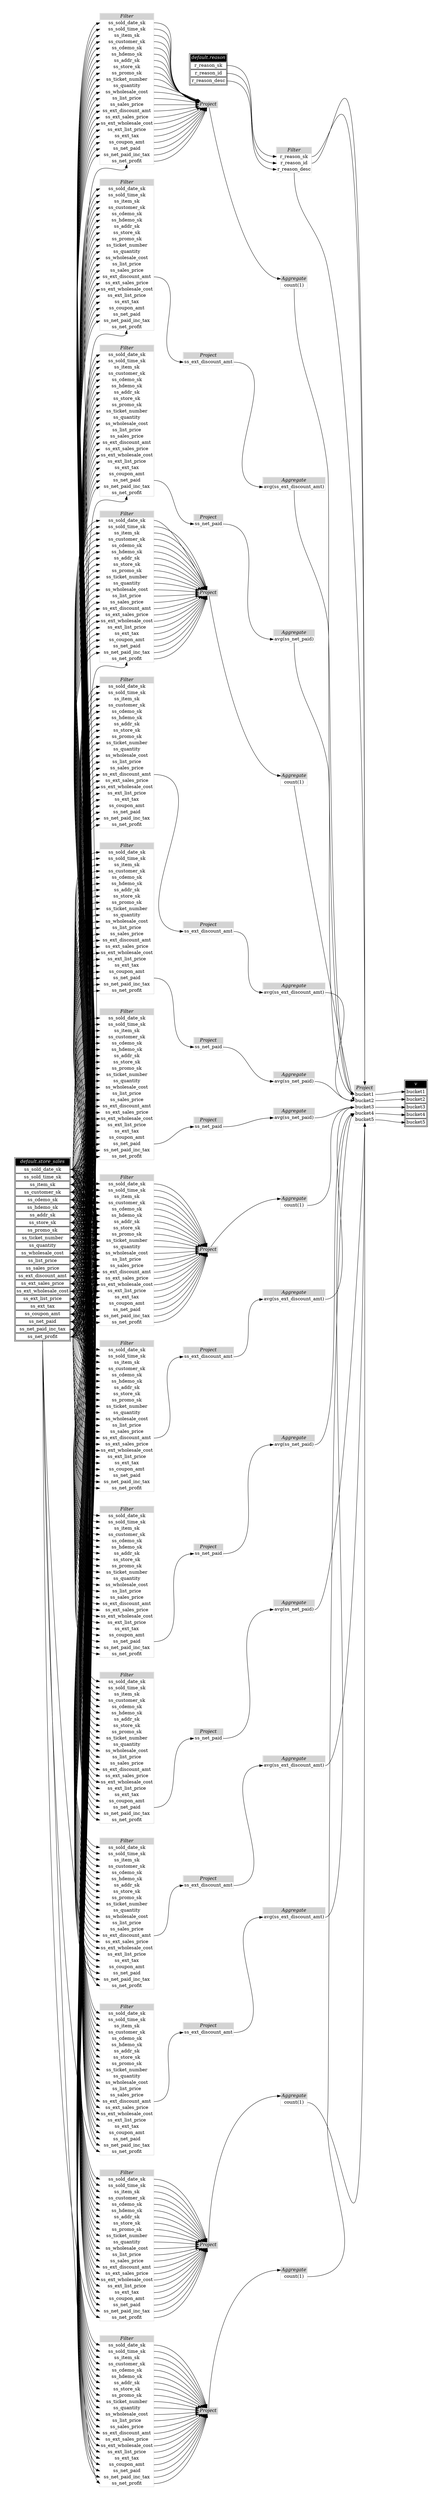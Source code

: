 // Automatically generated by TPCDSFlowTestSuite


digraph {
  graph [pad="0.5" nodesep="0.5" ranksep="1" fontname="Helvetica" rankdir=LR];
  node [shape=plaintext]

  
"Aggregate_13f189e" [label=<
<table color="lightgray" border="1" cellborder="0" cellspacing="0">
  <tr><td bgcolor="lightgray" port="nodeName"><i>Aggregate</i></td></tr>
  <tr><td port="0">avg(ss_net_paid)</td></tr>
</table>>];
     

"Aggregate_1479be9" [label=<
<table color="lightgray" border="1" cellborder="0" cellspacing="0">
  <tr><td bgcolor="lightgray" port="nodeName"><i>Aggregate</i></td></tr>
  <tr><td port="0">avg(ss_ext_discount_amt)</td></tr>
</table>>];
     

"Aggregate_1570031" [label=<
<table color="lightgray" border="1" cellborder="0" cellspacing="0">
  <tr><td bgcolor="lightgray" port="nodeName"><i>Aggregate</i></td></tr>
  <tr><td port="0">avg(ss_net_paid)</td></tr>
</table>>];
     

"Aggregate_1ebe73e" [label=<
<table color="lightgray" border="1" cellborder="0" cellspacing="0">
  <tr><td bgcolor="lightgray" port="nodeName"><i>Aggregate</i></td></tr>
  <tr><td port="0">avg(ss_net_paid)</td></tr>
</table>>];
     

"Aggregate_29cff3e" [label=<
<table color="lightgray" border="1" cellborder="0" cellspacing="0">
  <tr><td bgcolor="lightgray" port="nodeName"><i>Aggregate</i></td></tr>
  <tr><td port="0">avg(ss_ext_discount_amt)</td></tr>
</table>>];
     

"Aggregate_2c10218" [label=<
<table color="lightgray" border="1" cellborder="0" cellspacing="0">
  <tr><td bgcolor="lightgray" port="nodeName"><i>Aggregate</i></td></tr>
  <tr><td port="0">count(1)</td></tr>
</table>>];
     

"Aggregate_4580ce2" [label=<
<table color="lightgray" border="1" cellborder="0" cellspacing="0">
  <tr><td bgcolor="lightgray" port="nodeName"><i>Aggregate</i></td></tr>
  <tr><td port="0">avg(ss_ext_discount_amt)</td></tr>
</table>>];
     

"Aggregate_6154856" [label=<
<table color="lightgray" border="1" cellborder="0" cellspacing="0">
  <tr><td bgcolor="lightgray" port="nodeName"><i>Aggregate</i></td></tr>
  <tr><td port="0">avg(ss_net_paid)</td></tr>
</table>>];
     

"Aggregate_7238482" [label=<
<table color="lightgray" border="1" cellborder="0" cellspacing="0">
  <tr><td bgcolor="lightgray" port="nodeName"><i>Aggregate</i></td></tr>
  <tr><td port="0">avg(ss_ext_discount_amt)</td></tr>
</table>>];
     

"Aggregate_a191ddb" [label=<
<table color="lightgray" border="1" cellborder="0" cellspacing="0">
  <tr><td bgcolor="lightgray" port="nodeName"><i>Aggregate</i></td></tr>
  <tr><td port="0">count(1)</td></tr>
</table>>];
     

"Aggregate_c1a04f2" [label=<
<table color="lightgray" border="1" cellborder="0" cellspacing="0">
  <tr><td bgcolor="lightgray" port="nodeName"><i>Aggregate</i></td></tr>
  <tr><td port="0">avg(ss_ext_discount_amt)</td></tr>
</table>>];
     

"Aggregate_c1c9bcc" [label=<
<table color="lightgray" border="1" cellborder="0" cellspacing="0">
  <tr><td bgcolor="lightgray" port="nodeName"><i>Aggregate</i></td></tr>
  <tr><td port="0">avg(ss_net_paid)</td></tr>
</table>>];
     

"Aggregate_c8e2875" [label=<
<table color="lightgray" border="1" cellborder="0" cellspacing="0">
  <tr><td bgcolor="lightgray" port="nodeName"><i>Aggregate</i></td></tr>
  <tr><td port="0">count(1)</td></tr>
</table>>];
     

"Aggregate_cb24a3e" [label=<
<table color="lightgray" border="1" cellborder="0" cellspacing="0">
  <tr><td bgcolor="lightgray" port="nodeName"><i>Aggregate</i></td></tr>
  <tr><td port="0">count(1)</td></tr>
</table>>];
     

"Aggregate_e490a66" [label=<
<table color="lightgray" border="1" cellborder="0" cellspacing="0">
  <tr><td bgcolor="lightgray" port="nodeName"><i>Aggregate</i></td></tr>
  <tr><td port="0">count(1)</td></tr>
</table>>];
     

"Filter_06d6e1b" [label=<
<table color="lightgray" border="1" cellborder="0" cellspacing="0">
  <tr><td bgcolor="lightgray" port="nodeName"><i>Filter</i></td></tr>
  <tr><td port="0">ss_sold_date_sk</td></tr>
<tr><td port="1">ss_sold_time_sk</td></tr>
<tr><td port="2">ss_item_sk</td></tr>
<tr><td port="3">ss_customer_sk</td></tr>
<tr><td port="4">ss_cdemo_sk</td></tr>
<tr><td port="5">ss_hdemo_sk</td></tr>
<tr><td port="6">ss_addr_sk</td></tr>
<tr><td port="7">ss_store_sk</td></tr>
<tr><td port="8">ss_promo_sk</td></tr>
<tr><td port="9">ss_ticket_number</td></tr>
<tr><td port="10">ss_quantity</td></tr>
<tr><td port="11">ss_wholesale_cost</td></tr>
<tr><td port="12">ss_list_price</td></tr>
<tr><td port="13">ss_sales_price</td></tr>
<tr><td port="14">ss_ext_discount_amt</td></tr>
<tr><td port="15">ss_ext_sales_price</td></tr>
<tr><td port="16">ss_ext_wholesale_cost</td></tr>
<tr><td port="17">ss_ext_list_price</td></tr>
<tr><td port="18">ss_ext_tax</td></tr>
<tr><td port="19">ss_coupon_amt</td></tr>
<tr><td port="20">ss_net_paid</td></tr>
<tr><td port="21">ss_net_paid_inc_tax</td></tr>
<tr><td port="22">ss_net_profit</td></tr>
</table>>];
     

"Filter_240a263" [label=<
<table color="lightgray" border="1" cellborder="0" cellspacing="0">
  <tr><td bgcolor="lightgray" port="nodeName"><i>Filter</i></td></tr>
  <tr><td port="0">ss_sold_date_sk</td></tr>
<tr><td port="1">ss_sold_time_sk</td></tr>
<tr><td port="2">ss_item_sk</td></tr>
<tr><td port="3">ss_customer_sk</td></tr>
<tr><td port="4">ss_cdemo_sk</td></tr>
<tr><td port="5">ss_hdemo_sk</td></tr>
<tr><td port="6">ss_addr_sk</td></tr>
<tr><td port="7">ss_store_sk</td></tr>
<tr><td port="8">ss_promo_sk</td></tr>
<tr><td port="9">ss_ticket_number</td></tr>
<tr><td port="10">ss_quantity</td></tr>
<tr><td port="11">ss_wholesale_cost</td></tr>
<tr><td port="12">ss_list_price</td></tr>
<tr><td port="13">ss_sales_price</td></tr>
<tr><td port="14">ss_ext_discount_amt</td></tr>
<tr><td port="15">ss_ext_sales_price</td></tr>
<tr><td port="16">ss_ext_wholesale_cost</td></tr>
<tr><td port="17">ss_ext_list_price</td></tr>
<tr><td port="18">ss_ext_tax</td></tr>
<tr><td port="19">ss_coupon_amt</td></tr>
<tr><td port="20">ss_net_paid</td></tr>
<tr><td port="21">ss_net_paid_inc_tax</td></tr>
<tr><td port="22">ss_net_profit</td></tr>
</table>>];
     

"Filter_2c76237" [label=<
<table color="lightgray" border="1" cellborder="0" cellspacing="0">
  <tr><td bgcolor="lightgray" port="nodeName"><i>Filter</i></td></tr>
  <tr><td port="0">ss_sold_date_sk</td></tr>
<tr><td port="1">ss_sold_time_sk</td></tr>
<tr><td port="2">ss_item_sk</td></tr>
<tr><td port="3">ss_customer_sk</td></tr>
<tr><td port="4">ss_cdemo_sk</td></tr>
<tr><td port="5">ss_hdemo_sk</td></tr>
<tr><td port="6">ss_addr_sk</td></tr>
<tr><td port="7">ss_store_sk</td></tr>
<tr><td port="8">ss_promo_sk</td></tr>
<tr><td port="9">ss_ticket_number</td></tr>
<tr><td port="10">ss_quantity</td></tr>
<tr><td port="11">ss_wholesale_cost</td></tr>
<tr><td port="12">ss_list_price</td></tr>
<tr><td port="13">ss_sales_price</td></tr>
<tr><td port="14">ss_ext_discount_amt</td></tr>
<tr><td port="15">ss_ext_sales_price</td></tr>
<tr><td port="16">ss_ext_wholesale_cost</td></tr>
<tr><td port="17">ss_ext_list_price</td></tr>
<tr><td port="18">ss_ext_tax</td></tr>
<tr><td port="19">ss_coupon_amt</td></tr>
<tr><td port="20">ss_net_paid</td></tr>
<tr><td port="21">ss_net_paid_inc_tax</td></tr>
<tr><td port="22">ss_net_profit</td></tr>
</table>>];
     

"Filter_40f43d5" [label=<
<table color="lightgray" border="1" cellborder="0" cellspacing="0">
  <tr><td bgcolor="lightgray" port="nodeName"><i>Filter</i></td></tr>
  <tr><td port="0">ss_sold_date_sk</td></tr>
<tr><td port="1">ss_sold_time_sk</td></tr>
<tr><td port="2">ss_item_sk</td></tr>
<tr><td port="3">ss_customer_sk</td></tr>
<tr><td port="4">ss_cdemo_sk</td></tr>
<tr><td port="5">ss_hdemo_sk</td></tr>
<tr><td port="6">ss_addr_sk</td></tr>
<tr><td port="7">ss_store_sk</td></tr>
<tr><td port="8">ss_promo_sk</td></tr>
<tr><td port="9">ss_ticket_number</td></tr>
<tr><td port="10">ss_quantity</td></tr>
<tr><td port="11">ss_wholesale_cost</td></tr>
<tr><td port="12">ss_list_price</td></tr>
<tr><td port="13">ss_sales_price</td></tr>
<tr><td port="14">ss_ext_discount_amt</td></tr>
<tr><td port="15">ss_ext_sales_price</td></tr>
<tr><td port="16">ss_ext_wholesale_cost</td></tr>
<tr><td port="17">ss_ext_list_price</td></tr>
<tr><td port="18">ss_ext_tax</td></tr>
<tr><td port="19">ss_coupon_amt</td></tr>
<tr><td port="20">ss_net_paid</td></tr>
<tr><td port="21">ss_net_paid_inc_tax</td></tr>
<tr><td port="22">ss_net_profit</td></tr>
</table>>];
     

"Filter_43f1d70" [label=<
<table color="lightgray" border="1" cellborder="0" cellspacing="0">
  <tr><td bgcolor="lightgray" port="nodeName"><i>Filter</i></td></tr>
  <tr><td port="0">ss_sold_date_sk</td></tr>
<tr><td port="1">ss_sold_time_sk</td></tr>
<tr><td port="2">ss_item_sk</td></tr>
<tr><td port="3">ss_customer_sk</td></tr>
<tr><td port="4">ss_cdemo_sk</td></tr>
<tr><td port="5">ss_hdemo_sk</td></tr>
<tr><td port="6">ss_addr_sk</td></tr>
<tr><td port="7">ss_store_sk</td></tr>
<tr><td port="8">ss_promo_sk</td></tr>
<tr><td port="9">ss_ticket_number</td></tr>
<tr><td port="10">ss_quantity</td></tr>
<tr><td port="11">ss_wholesale_cost</td></tr>
<tr><td port="12">ss_list_price</td></tr>
<tr><td port="13">ss_sales_price</td></tr>
<tr><td port="14">ss_ext_discount_amt</td></tr>
<tr><td port="15">ss_ext_sales_price</td></tr>
<tr><td port="16">ss_ext_wholesale_cost</td></tr>
<tr><td port="17">ss_ext_list_price</td></tr>
<tr><td port="18">ss_ext_tax</td></tr>
<tr><td port="19">ss_coupon_amt</td></tr>
<tr><td port="20">ss_net_paid</td></tr>
<tr><td port="21">ss_net_paid_inc_tax</td></tr>
<tr><td port="22">ss_net_profit</td></tr>
</table>>];
     

"Filter_521d388" [label=<
<table color="lightgray" border="1" cellborder="0" cellspacing="0">
  <tr><td bgcolor="lightgray" port="nodeName"><i>Filter</i></td></tr>
  <tr><td port="0">ss_sold_date_sk</td></tr>
<tr><td port="1">ss_sold_time_sk</td></tr>
<tr><td port="2">ss_item_sk</td></tr>
<tr><td port="3">ss_customer_sk</td></tr>
<tr><td port="4">ss_cdemo_sk</td></tr>
<tr><td port="5">ss_hdemo_sk</td></tr>
<tr><td port="6">ss_addr_sk</td></tr>
<tr><td port="7">ss_store_sk</td></tr>
<tr><td port="8">ss_promo_sk</td></tr>
<tr><td port="9">ss_ticket_number</td></tr>
<tr><td port="10">ss_quantity</td></tr>
<tr><td port="11">ss_wholesale_cost</td></tr>
<tr><td port="12">ss_list_price</td></tr>
<tr><td port="13">ss_sales_price</td></tr>
<tr><td port="14">ss_ext_discount_amt</td></tr>
<tr><td port="15">ss_ext_sales_price</td></tr>
<tr><td port="16">ss_ext_wholesale_cost</td></tr>
<tr><td port="17">ss_ext_list_price</td></tr>
<tr><td port="18">ss_ext_tax</td></tr>
<tr><td port="19">ss_coupon_amt</td></tr>
<tr><td port="20">ss_net_paid</td></tr>
<tr><td port="21">ss_net_paid_inc_tax</td></tr>
<tr><td port="22">ss_net_profit</td></tr>
</table>>];
     

"Filter_54c3f19" [label=<
<table color="lightgray" border="1" cellborder="0" cellspacing="0">
  <tr><td bgcolor="lightgray" port="nodeName"><i>Filter</i></td></tr>
  <tr><td port="0">ss_sold_date_sk</td></tr>
<tr><td port="1">ss_sold_time_sk</td></tr>
<tr><td port="2">ss_item_sk</td></tr>
<tr><td port="3">ss_customer_sk</td></tr>
<tr><td port="4">ss_cdemo_sk</td></tr>
<tr><td port="5">ss_hdemo_sk</td></tr>
<tr><td port="6">ss_addr_sk</td></tr>
<tr><td port="7">ss_store_sk</td></tr>
<tr><td port="8">ss_promo_sk</td></tr>
<tr><td port="9">ss_ticket_number</td></tr>
<tr><td port="10">ss_quantity</td></tr>
<tr><td port="11">ss_wholesale_cost</td></tr>
<tr><td port="12">ss_list_price</td></tr>
<tr><td port="13">ss_sales_price</td></tr>
<tr><td port="14">ss_ext_discount_amt</td></tr>
<tr><td port="15">ss_ext_sales_price</td></tr>
<tr><td port="16">ss_ext_wholesale_cost</td></tr>
<tr><td port="17">ss_ext_list_price</td></tr>
<tr><td port="18">ss_ext_tax</td></tr>
<tr><td port="19">ss_coupon_amt</td></tr>
<tr><td port="20">ss_net_paid</td></tr>
<tr><td port="21">ss_net_paid_inc_tax</td></tr>
<tr><td port="22">ss_net_profit</td></tr>
</table>>];
     

"Filter_57f1289" [label=<
<table color="lightgray" border="1" cellborder="0" cellspacing="0">
  <tr><td bgcolor="lightgray" port="nodeName"><i>Filter</i></td></tr>
  <tr><td port="0">ss_sold_date_sk</td></tr>
<tr><td port="1">ss_sold_time_sk</td></tr>
<tr><td port="2">ss_item_sk</td></tr>
<tr><td port="3">ss_customer_sk</td></tr>
<tr><td port="4">ss_cdemo_sk</td></tr>
<tr><td port="5">ss_hdemo_sk</td></tr>
<tr><td port="6">ss_addr_sk</td></tr>
<tr><td port="7">ss_store_sk</td></tr>
<tr><td port="8">ss_promo_sk</td></tr>
<tr><td port="9">ss_ticket_number</td></tr>
<tr><td port="10">ss_quantity</td></tr>
<tr><td port="11">ss_wholesale_cost</td></tr>
<tr><td port="12">ss_list_price</td></tr>
<tr><td port="13">ss_sales_price</td></tr>
<tr><td port="14">ss_ext_discount_amt</td></tr>
<tr><td port="15">ss_ext_sales_price</td></tr>
<tr><td port="16">ss_ext_wholesale_cost</td></tr>
<tr><td port="17">ss_ext_list_price</td></tr>
<tr><td port="18">ss_ext_tax</td></tr>
<tr><td port="19">ss_coupon_amt</td></tr>
<tr><td port="20">ss_net_paid</td></tr>
<tr><td port="21">ss_net_paid_inc_tax</td></tr>
<tr><td port="22">ss_net_profit</td></tr>
</table>>];
     

"Filter_669ad1e" [label=<
<table color="lightgray" border="1" cellborder="0" cellspacing="0">
  <tr><td bgcolor="lightgray" port="nodeName"><i>Filter</i></td></tr>
  <tr><td port="0">ss_sold_date_sk</td></tr>
<tr><td port="1">ss_sold_time_sk</td></tr>
<tr><td port="2">ss_item_sk</td></tr>
<tr><td port="3">ss_customer_sk</td></tr>
<tr><td port="4">ss_cdemo_sk</td></tr>
<tr><td port="5">ss_hdemo_sk</td></tr>
<tr><td port="6">ss_addr_sk</td></tr>
<tr><td port="7">ss_store_sk</td></tr>
<tr><td port="8">ss_promo_sk</td></tr>
<tr><td port="9">ss_ticket_number</td></tr>
<tr><td port="10">ss_quantity</td></tr>
<tr><td port="11">ss_wholesale_cost</td></tr>
<tr><td port="12">ss_list_price</td></tr>
<tr><td port="13">ss_sales_price</td></tr>
<tr><td port="14">ss_ext_discount_amt</td></tr>
<tr><td port="15">ss_ext_sales_price</td></tr>
<tr><td port="16">ss_ext_wholesale_cost</td></tr>
<tr><td port="17">ss_ext_list_price</td></tr>
<tr><td port="18">ss_ext_tax</td></tr>
<tr><td port="19">ss_coupon_amt</td></tr>
<tr><td port="20">ss_net_paid</td></tr>
<tr><td port="21">ss_net_paid_inc_tax</td></tr>
<tr><td port="22">ss_net_profit</td></tr>
</table>>];
     

"Filter_6d6e9ed" [label=<
<table color="lightgray" border="1" cellborder="0" cellspacing="0">
  <tr><td bgcolor="lightgray" port="nodeName"><i>Filter</i></td></tr>
  <tr><td port="0">ss_sold_date_sk</td></tr>
<tr><td port="1">ss_sold_time_sk</td></tr>
<tr><td port="2">ss_item_sk</td></tr>
<tr><td port="3">ss_customer_sk</td></tr>
<tr><td port="4">ss_cdemo_sk</td></tr>
<tr><td port="5">ss_hdemo_sk</td></tr>
<tr><td port="6">ss_addr_sk</td></tr>
<tr><td port="7">ss_store_sk</td></tr>
<tr><td port="8">ss_promo_sk</td></tr>
<tr><td port="9">ss_ticket_number</td></tr>
<tr><td port="10">ss_quantity</td></tr>
<tr><td port="11">ss_wholesale_cost</td></tr>
<tr><td port="12">ss_list_price</td></tr>
<tr><td port="13">ss_sales_price</td></tr>
<tr><td port="14">ss_ext_discount_amt</td></tr>
<tr><td port="15">ss_ext_sales_price</td></tr>
<tr><td port="16">ss_ext_wholesale_cost</td></tr>
<tr><td port="17">ss_ext_list_price</td></tr>
<tr><td port="18">ss_ext_tax</td></tr>
<tr><td port="19">ss_coupon_amt</td></tr>
<tr><td port="20">ss_net_paid</td></tr>
<tr><td port="21">ss_net_paid_inc_tax</td></tr>
<tr><td port="22">ss_net_profit</td></tr>
</table>>];
     

"Filter_9fe075a" [label=<
<table color="lightgray" border="1" cellborder="0" cellspacing="0">
  <tr><td bgcolor="lightgray" port="nodeName"><i>Filter</i></td></tr>
  <tr><td port="0">ss_sold_date_sk</td></tr>
<tr><td port="1">ss_sold_time_sk</td></tr>
<tr><td port="2">ss_item_sk</td></tr>
<tr><td port="3">ss_customer_sk</td></tr>
<tr><td port="4">ss_cdemo_sk</td></tr>
<tr><td port="5">ss_hdemo_sk</td></tr>
<tr><td port="6">ss_addr_sk</td></tr>
<tr><td port="7">ss_store_sk</td></tr>
<tr><td port="8">ss_promo_sk</td></tr>
<tr><td port="9">ss_ticket_number</td></tr>
<tr><td port="10">ss_quantity</td></tr>
<tr><td port="11">ss_wholesale_cost</td></tr>
<tr><td port="12">ss_list_price</td></tr>
<tr><td port="13">ss_sales_price</td></tr>
<tr><td port="14">ss_ext_discount_amt</td></tr>
<tr><td port="15">ss_ext_sales_price</td></tr>
<tr><td port="16">ss_ext_wholesale_cost</td></tr>
<tr><td port="17">ss_ext_list_price</td></tr>
<tr><td port="18">ss_ext_tax</td></tr>
<tr><td port="19">ss_coupon_amt</td></tr>
<tr><td port="20">ss_net_paid</td></tr>
<tr><td port="21">ss_net_paid_inc_tax</td></tr>
<tr><td port="22">ss_net_profit</td></tr>
</table>>];
     

"Filter_b050a04" [label=<
<table color="lightgray" border="1" cellborder="0" cellspacing="0">
  <tr><td bgcolor="lightgray" port="nodeName"><i>Filter</i></td></tr>
  <tr><td port="0">ss_sold_date_sk</td></tr>
<tr><td port="1">ss_sold_time_sk</td></tr>
<tr><td port="2">ss_item_sk</td></tr>
<tr><td port="3">ss_customer_sk</td></tr>
<tr><td port="4">ss_cdemo_sk</td></tr>
<tr><td port="5">ss_hdemo_sk</td></tr>
<tr><td port="6">ss_addr_sk</td></tr>
<tr><td port="7">ss_store_sk</td></tr>
<tr><td port="8">ss_promo_sk</td></tr>
<tr><td port="9">ss_ticket_number</td></tr>
<tr><td port="10">ss_quantity</td></tr>
<tr><td port="11">ss_wholesale_cost</td></tr>
<tr><td port="12">ss_list_price</td></tr>
<tr><td port="13">ss_sales_price</td></tr>
<tr><td port="14">ss_ext_discount_amt</td></tr>
<tr><td port="15">ss_ext_sales_price</td></tr>
<tr><td port="16">ss_ext_wholesale_cost</td></tr>
<tr><td port="17">ss_ext_list_price</td></tr>
<tr><td port="18">ss_ext_tax</td></tr>
<tr><td port="19">ss_coupon_amt</td></tr>
<tr><td port="20">ss_net_paid</td></tr>
<tr><td port="21">ss_net_paid_inc_tax</td></tr>
<tr><td port="22">ss_net_profit</td></tr>
</table>>];
     

"Filter_c62014e" [label=<
<table color="lightgray" border="1" cellborder="0" cellspacing="0">
  <tr><td bgcolor="lightgray" port="nodeName"><i>Filter</i></td></tr>
  <tr><td port="0">r_reason_sk</td></tr>
<tr><td port="1">r_reason_id</td></tr>
<tr><td port="2">r_reason_desc</td></tr>
</table>>];
     

"Filter_c806dbc" [label=<
<table color="lightgray" border="1" cellborder="0" cellspacing="0">
  <tr><td bgcolor="lightgray" port="nodeName"><i>Filter</i></td></tr>
  <tr><td port="0">ss_sold_date_sk</td></tr>
<tr><td port="1">ss_sold_time_sk</td></tr>
<tr><td port="2">ss_item_sk</td></tr>
<tr><td port="3">ss_customer_sk</td></tr>
<tr><td port="4">ss_cdemo_sk</td></tr>
<tr><td port="5">ss_hdemo_sk</td></tr>
<tr><td port="6">ss_addr_sk</td></tr>
<tr><td port="7">ss_store_sk</td></tr>
<tr><td port="8">ss_promo_sk</td></tr>
<tr><td port="9">ss_ticket_number</td></tr>
<tr><td port="10">ss_quantity</td></tr>
<tr><td port="11">ss_wholesale_cost</td></tr>
<tr><td port="12">ss_list_price</td></tr>
<tr><td port="13">ss_sales_price</td></tr>
<tr><td port="14">ss_ext_discount_amt</td></tr>
<tr><td port="15">ss_ext_sales_price</td></tr>
<tr><td port="16">ss_ext_wholesale_cost</td></tr>
<tr><td port="17">ss_ext_list_price</td></tr>
<tr><td port="18">ss_ext_tax</td></tr>
<tr><td port="19">ss_coupon_amt</td></tr>
<tr><td port="20">ss_net_paid</td></tr>
<tr><td port="21">ss_net_paid_inc_tax</td></tr>
<tr><td port="22">ss_net_profit</td></tr>
</table>>];
     

"Filter_ccba81c" [label=<
<table color="lightgray" border="1" cellborder="0" cellspacing="0">
  <tr><td bgcolor="lightgray" port="nodeName"><i>Filter</i></td></tr>
  <tr><td port="0">ss_sold_date_sk</td></tr>
<tr><td port="1">ss_sold_time_sk</td></tr>
<tr><td port="2">ss_item_sk</td></tr>
<tr><td port="3">ss_customer_sk</td></tr>
<tr><td port="4">ss_cdemo_sk</td></tr>
<tr><td port="5">ss_hdemo_sk</td></tr>
<tr><td port="6">ss_addr_sk</td></tr>
<tr><td port="7">ss_store_sk</td></tr>
<tr><td port="8">ss_promo_sk</td></tr>
<tr><td port="9">ss_ticket_number</td></tr>
<tr><td port="10">ss_quantity</td></tr>
<tr><td port="11">ss_wholesale_cost</td></tr>
<tr><td port="12">ss_list_price</td></tr>
<tr><td port="13">ss_sales_price</td></tr>
<tr><td port="14">ss_ext_discount_amt</td></tr>
<tr><td port="15">ss_ext_sales_price</td></tr>
<tr><td port="16">ss_ext_wholesale_cost</td></tr>
<tr><td port="17">ss_ext_list_price</td></tr>
<tr><td port="18">ss_ext_tax</td></tr>
<tr><td port="19">ss_coupon_amt</td></tr>
<tr><td port="20">ss_net_paid</td></tr>
<tr><td port="21">ss_net_paid_inc_tax</td></tr>
<tr><td port="22">ss_net_profit</td></tr>
</table>>];
     

"Filter_f8dcdd9" [label=<
<table color="lightgray" border="1" cellborder="0" cellspacing="0">
  <tr><td bgcolor="lightgray" port="nodeName"><i>Filter</i></td></tr>
  <tr><td port="0">ss_sold_date_sk</td></tr>
<tr><td port="1">ss_sold_time_sk</td></tr>
<tr><td port="2">ss_item_sk</td></tr>
<tr><td port="3">ss_customer_sk</td></tr>
<tr><td port="4">ss_cdemo_sk</td></tr>
<tr><td port="5">ss_hdemo_sk</td></tr>
<tr><td port="6">ss_addr_sk</td></tr>
<tr><td port="7">ss_store_sk</td></tr>
<tr><td port="8">ss_promo_sk</td></tr>
<tr><td port="9">ss_ticket_number</td></tr>
<tr><td port="10">ss_quantity</td></tr>
<tr><td port="11">ss_wholesale_cost</td></tr>
<tr><td port="12">ss_list_price</td></tr>
<tr><td port="13">ss_sales_price</td></tr>
<tr><td port="14">ss_ext_discount_amt</td></tr>
<tr><td port="15">ss_ext_sales_price</td></tr>
<tr><td port="16">ss_ext_wholesale_cost</td></tr>
<tr><td port="17">ss_ext_list_price</td></tr>
<tr><td port="18">ss_ext_tax</td></tr>
<tr><td port="19">ss_coupon_amt</td></tr>
<tr><td port="20">ss_net_paid</td></tr>
<tr><td port="21">ss_net_paid_inc_tax</td></tr>
<tr><td port="22">ss_net_profit</td></tr>
</table>>];
     

"Project_1c3ee41" [label=<
<table color="lightgray" border="1" cellborder="0" cellspacing="0">
  <tr><td bgcolor="lightgray" port="nodeName"><i>Project</i></td></tr>
  
</table>>];
     

"Project_2cefaee" [label=<
<table color="lightgray" border="1" cellborder="0" cellspacing="0">
  <tr><td bgcolor="lightgray" port="nodeName"><i>Project</i></td></tr>
  <tr><td port="0">ss_net_paid</td></tr>
</table>>];
     

"Project_53eb280" [label=<
<table color="lightgray" border="1" cellborder="0" cellspacing="0">
  <tr><td bgcolor="lightgray" port="nodeName"><i>Project</i></td></tr>
  <tr><td port="0">ss_ext_discount_amt</td></tr>
</table>>];
     

"Project_5c0027e" [label=<
<table color="lightgray" border="1" cellborder="0" cellspacing="0">
  <tr><td bgcolor="lightgray" port="nodeName"><i>Project</i></td></tr>
  <tr><td port="0">ss_net_paid</td></tr>
</table>>];
     

"Project_6ca84c0" [label=<
<table color="lightgray" border="1" cellborder="0" cellspacing="0">
  <tr><td bgcolor="lightgray" port="nodeName"><i>Project</i></td></tr>
  <tr><td port="0">ss_net_paid</td></tr>
</table>>];
     

"Project_6fe99e5" [label=<
<table color="lightgray" border="1" cellborder="0" cellspacing="0">
  <tr><td bgcolor="lightgray" port="nodeName"><i>Project</i></td></tr>
  <tr><td port="0">ss_ext_discount_amt</td></tr>
</table>>];
     

"Project_8e26a29" [label=<
<table color="lightgray" border="1" cellborder="0" cellspacing="0">
  <tr><td bgcolor="lightgray" port="nodeName"><i>Project</i></td></tr>
  
</table>>];
     

"Project_9f7e219" [label=<
<table color="lightgray" border="1" cellborder="0" cellspacing="0">
  <tr><td bgcolor="lightgray" port="nodeName"><i>Project</i></td></tr>
  <tr><td port="0">ss_net_paid</td></tr>
</table>>];
     

"Project_c62b92b" [label=<
<table color="lightgray" border="1" cellborder="0" cellspacing="0">
  <tr><td bgcolor="lightgray" port="nodeName"><i>Project</i></td></tr>
  
</table>>];
     

"Project_cb46390" [label=<
<table color="lightgray" border="1" cellborder="0" cellspacing="0">
  <tr><td bgcolor="lightgray" port="nodeName"><i>Project</i></td></tr>
  <tr><td port="0">ss_ext_discount_amt</td></tr>
</table>>];
     

"Project_d223c59" [label=<
<table color="lightgray" border="1" cellborder="0" cellspacing="0">
  <tr><td bgcolor="lightgray" port="nodeName"><i>Project</i></td></tr>
  
</table>>];
     

"Project_d248bd6" [label=<
<table color="lightgray" border="1" cellborder="0" cellspacing="0">
  <tr><td bgcolor="lightgray" port="nodeName"><i>Project</i></td></tr>
  <tr><td port="0">ss_ext_discount_amt</td></tr>
</table>>];
     

"Project_f15aea8" [label=<
<table color="lightgray" border="1" cellborder="0" cellspacing="0">
  <tr><td bgcolor="lightgray" port="nodeName"><i>Project</i></td></tr>
  <tr><td port="0">bucket1</td></tr>
<tr><td port="1">bucket2</td></tr>
<tr><td port="2">bucket3</td></tr>
<tr><td port="3">bucket4</td></tr>
<tr><td port="4">bucket5</td></tr>
</table>>];
     

"Project_f3a0ad4" [label=<
<table color="lightgray" border="1" cellborder="0" cellspacing="0">
  <tr><td bgcolor="lightgray" port="nodeName"><i>Project</i></td></tr>
  <tr><td port="0">ss_ext_discount_amt</td></tr>
</table>>];
     

"Project_f719aa4" [label=<
<table color="lightgray" border="1" cellborder="0" cellspacing="0">
  <tr><td bgcolor="lightgray" port="nodeName"><i>Project</i></td></tr>
  
</table>>];
     

"Project_f7221b5" [label=<
<table color="lightgray" border="1" cellborder="0" cellspacing="0">
  <tr><td bgcolor="lightgray" port="nodeName"><i>Project</i></td></tr>
  <tr><td port="0">ss_net_paid</td></tr>
</table>>];
     

"default.reason" [color="black" label=<
<table>
  <tr><td bgcolor="black" port="nodeName"><i><font color="white">default.reason</font></i></td></tr>
  <tr><td port="0">r_reason_sk</td></tr>
<tr><td port="1">r_reason_id</td></tr>
<tr><td port="2">r_reason_desc</td></tr>
</table>>];
     

"default.store_sales" [color="black" label=<
<table>
  <tr><td bgcolor="black" port="nodeName"><i><font color="white">default.store_sales</font></i></td></tr>
  <tr><td port="0">ss_sold_date_sk</td></tr>
<tr><td port="1">ss_sold_time_sk</td></tr>
<tr><td port="2">ss_item_sk</td></tr>
<tr><td port="3">ss_customer_sk</td></tr>
<tr><td port="4">ss_cdemo_sk</td></tr>
<tr><td port="5">ss_hdemo_sk</td></tr>
<tr><td port="6">ss_addr_sk</td></tr>
<tr><td port="7">ss_store_sk</td></tr>
<tr><td port="8">ss_promo_sk</td></tr>
<tr><td port="9">ss_ticket_number</td></tr>
<tr><td port="10">ss_quantity</td></tr>
<tr><td port="11">ss_wholesale_cost</td></tr>
<tr><td port="12">ss_list_price</td></tr>
<tr><td port="13">ss_sales_price</td></tr>
<tr><td port="14">ss_ext_discount_amt</td></tr>
<tr><td port="15">ss_ext_sales_price</td></tr>
<tr><td port="16">ss_ext_wholesale_cost</td></tr>
<tr><td port="17">ss_ext_list_price</td></tr>
<tr><td port="18">ss_ext_tax</td></tr>
<tr><td port="19">ss_coupon_amt</td></tr>
<tr><td port="20">ss_net_paid</td></tr>
<tr><td port="21">ss_net_paid_inc_tax</td></tr>
<tr><td port="22">ss_net_profit</td></tr>
</table>>];
     

"v" [color="black" label=<
<table>
  <tr><td bgcolor="black" port="nodeName"><i><font color="white">v</font></i></td></tr>
  <tr><td port="0">bucket1</td></tr>
<tr><td port="1">bucket2</td></tr>
<tr><td port="2">bucket3</td></tr>
<tr><td port="3">bucket4</td></tr>
<tr><td port="4">bucket5</td></tr>
</table>>];
     
  "Aggregate_13f189e":0 -> "Project_f15aea8":2;
"Aggregate_1479be9":0 -> "Project_f15aea8":0;
"Aggregate_1570031":0 -> "Project_f15aea8":3;
"Aggregate_1ebe73e":0 -> "Project_f15aea8":4;
"Aggregate_29cff3e":0 -> "Project_f15aea8":4;
"Aggregate_2c10218":0 -> "Project_f15aea8":1;
"Aggregate_4580ce2":0 -> "Project_f15aea8":1;
"Aggregate_6154856":0 -> "Project_f15aea8":1;
"Aggregate_7238482":0 -> "Project_f15aea8":2;
"Aggregate_a191ddb":0 -> "Project_f15aea8":2;
"Aggregate_c1a04f2":0 -> "Project_f15aea8":3;
"Aggregate_c1c9bcc":0 -> "Project_f15aea8":0;
"Aggregate_c8e2875":0 -> "Project_f15aea8":3;
"Aggregate_cb24a3e":0 -> "Project_f15aea8":4;
"Aggregate_e490a66":0 -> "Project_f15aea8":0;
"Filter_06d6e1b":20 -> "Project_6ca84c0":0;
"Filter_240a263":0 -> "Project_1c3ee41":nodeName;
"Filter_240a263":1 -> "Project_1c3ee41":nodeName;
"Filter_240a263":10 -> "Project_1c3ee41":nodeName;
"Filter_240a263":11 -> "Project_1c3ee41":nodeName;
"Filter_240a263":12 -> "Project_1c3ee41":nodeName;
"Filter_240a263":13 -> "Project_1c3ee41":nodeName;
"Filter_240a263":14 -> "Project_1c3ee41":nodeName;
"Filter_240a263":15 -> "Project_1c3ee41":nodeName;
"Filter_240a263":16 -> "Project_1c3ee41":nodeName;
"Filter_240a263":17 -> "Project_1c3ee41":nodeName;
"Filter_240a263":18 -> "Project_1c3ee41":nodeName;
"Filter_240a263":19 -> "Project_1c3ee41":nodeName;
"Filter_240a263":2 -> "Project_1c3ee41":nodeName;
"Filter_240a263":20 -> "Project_1c3ee41":nodeName;
"Filter_240a263":21 -> "Project_1c3ee41":nodeName;
"Filter_240a263":22 -> "Project_1c3ee41":nodeName;
"Filter_240a263":3 -> "Project_1c3ee41":nodeName;
"Filter_240a263":4 -> "Project_1c3ee41":nodeName;
"Filter_240a263":5 -> "Project_1c3ee41":nodeName;
"Filter_240a263":6 -> "Project_1c3ee41":nodeName;
"Filter_240a263":7 -> "Project_1c3ee41":nodeName;
"Filter_240a263":8 -> "Project_1c3ee41":nodeName;
"Filter_240a263":9 -> "Project_1c3ee41":nodeName;
"Filter_2c76237":0 -> "Project_f719aa4":nodeName;
"Filter_2c76237":1 -> "Project_f719aa4":nodeName;
"Filter_2c76237":10 -> "Project_f719aa4":nodeName;
"Filter_2c76237":11 -> "Project_f719aa4":nodeName;
"Filter_2c76237":12 -> "Project_f719aa4":nodeName;
"Filter_2c76237":13 -> "Project_f719aa4":nodeName;
"Filter_2c76237":14 -> "Project_f719aa4":nodeName;
"Filter_2c76237":15 -> "Project_f719aa4":nodeName;
"Filter_2c76237":16 -> "Project_f719aa4":nodeName;
"Filter_2c76237":17 -> "Project_f719aa4":nodeName;
"Filter_2c76237":18 -> "Project_f719aa4":nodeName;
"Filter_2c76237":19 -> "Project_f719aa4":nodeName;
"Filter_2c76237":2 -> "Project_f719aa4":nodeName;
"Filter_2c76237":20 -> "Project_f719aa4":nodeName;
"Filter_2c76237":21 -> "Project_f719aa4":nodeName;
"Filter_2c76237":22 -> "Project_f719aa4":nodeName;
"Filter_2c76237":3 -> "Project_f719aa4":nodeName;
"Filter_2c76237":4 -> "Project_f719aa4":nodeName;
"Filter_2c76237":5 -> "Project_f719aa4":nodeName;
"Filter_2c76237":6 -> "Project_f719aa4":nodeName;
"Filter_2c76237":7 -> "Project_f719aa4":nodeName;
"Filter_2c76237":8 -> "Project_f719aa4":nodeName;
"Filter_2c76237":9 -> "Project_f719aa4":nodeName;
"Filter_40f43d5":14 -> "Project_f3a0ad4":0;
"Filter_43f1d70":14 -> "Project_6fe99e5":0;
"Filter_521d388":20 -> "Project_9f7e219":0;
"Filter_54c3f19":14 -> "Project_cb46390":0;
"Filter_57f1289":20 -> "Project_5c0027e":0;
"Filter_669ad1e":14 -> "Project_d248bd6":0;
"Filter_6d6e9ed":0 -> "Project_d223c59":nodeName;
"Filter_6d6e9ed":1 -> "Project_d223c59":nodeName;
"Filter_6d6e9ed":10 -> "Project_d223c59":nodeName;
"Filter_6d6e9ed":11 -> "Project_d223c59":nodeName;
"Filter_6d6e9ed":12 -> "Project_d223c59":nodeName;
"Filter_6d6e9ed":13 -> "Project_d223c59":nodeName;
"Filter_6d6e9ed":14 -> "Project_d223c59":nodeName;
"Filter_6d6e9ed":15 -> "Project_d223c59":nodeName;
"Filter_6d6e9ed":16 -> "Project_d223c59":nodeName;
"Filter_6d6e9ed":17 -> "Project_d223c59":nodeName;
"Filter_6d6e9ed":18 -> "Project_d223c59":nodeName;
"Filter_6d6e9ed":19 -> "Project_d223c59":nodeName;
"Filter_6d6e9ed":2 -> "Project_d223c59":nodeName;
"Filter_6d6e9ed":20 -> "Project_d223c59":nodeName;
"Filter_6d6e9ed":21 -> "Project_d223c59":nodeName;
"Filter_6d6e9ed":22 -> "Project_d223c59":nodeName;
"Filter_6d6e9ed":3 -> "Project_d223c59":nodeName;
"Filter_6d6e9ed":4 -> "Project_d223c59":nodeName;
"Filter_6d6e9ed":5 -> "Project_d223c59":nodeName;
"Filter_6d6e9ed":6 -> "Project_d223c59":nodeName;
"Filter_6d6e9ed":7 -> "Project_d223c59":nodeName;
"Filter_6d6e9ed":8 -> "Project_d223c59":nodeName;
"Filter_6d6e9ed":9 -> "Project_d223c59":nodeName;
"Filter_9fe075a":20 -> "Project_2cefaee":0;
"Filter_b050a04":20 -> "Project_f7221b5":0;
"Filter_c62014e":0 -> "Project_f15aea8":nodeName;
"Filter_c62014e":1 -> "Project_f15aea8":nodeName;
"Filter_c62014e":2 -> "Project_f15aea8":nodeName;
"Filter_c806dbc":0 -> "Project_c62b92b":nodeName;
"Filter_c806dbc":1 -> "Project_c62b92b":nodeName;
"Filter_c806dbc":10 -> "Project_c62b92b":nodeName;
"Filter_c806dbc":11 -> "Project_c62b92b":nodeName;
"Filter_c806dbc":12 -> "Project_c62b92b":nodeName;
"Filter_c806dbc":13 -> "Project_c62b92b":nodeName;
"Filter_c806dbc":14 -> "Project_c62b92b":nodeName;
"Filter_c806dbc":15 -> "Project_c62b92b":nodeName;
"Filter_c806dbc":16 -> "Project_c62b92b":nodeName;
"Filter_c806dbc":17 -> "Project_c62b92b":nodeName;
"Filter_c806dbc":18 -> "Project_c62b92b":nodeName;
"Filter_c806dbc":19 -> "Project_c62b92b":nodeName;
"Filter_c806dbc":2 -> "Project_c62b92b":nodeName;
"Filter_c806dbc":20 -> "Project_c62b92b":nodeName;
"Filter_c806dbc":21 -> "Project_c62b92b":nodeName;
"Filter_c806dbc":22 -> "Project_c62b92b":nodeName;
"Filter_c806dbc":3 -> "Project_c62b92b":nodeName;
"Filter_c806dbc":4 -> "Project_c62b92b":nodeName;
"Filter_c806dbc":5 -> "Project_c62b92b":nodeName;
"Filter_c806dbc":6 -> "Project_c62b92b":nodeName;
"Filter_c806dbc":7 -> "Project_c62b92b":nodeName;
"Filter_c806dbc":8 -> "Project_c62b92b":nodeName;
"Filter_c806dbc":9 -> "Project_c62b92b":nodeName;
"Filter_ccba81c":0 -> "Project_8e26a29":nodeName;
"Filter_ccba81c":1 -> "Project_8e26a29":nodeName;
"Filter_ccba81c":10 -> "Project_8e26a29":nodeName;
"Filter_ccba81c":11 -> "Project_8e26a29":nodeName;
"Filter_ccba81c":12 -> "Project_8e26a29":nodeName;
"Filter_ccba81c":13 -> "Project_8e26a29":nodeName;
"Filter_ccba81c":14 -> "Project_8e26a29":nodeName;
"Filter_ccba81c":15 -> "Project_8e26a29":nodeName;
"Filter_ccba81c":16 -> "Project_8e26a29":nodeName;
"Filter_ccba81c":17 -> "Project_8e26a29":nodeName;
"Filter_ccba81c":18 -> "Project_8e26a29":nodeName;
"Filter_ccba81c":19 -> "Project_8e26a29":nodeName;
"Filter_ccba81c":2 -> "Project_8e26a29":nodeName;
"Filter_ccba81c":20 -> "Project_8e26a29":nodeName;
"Filter_ccba81c":21 -> "Project_8e26a29":nodeName;
"Filter_ccba81c":22 -> "Project_8e26a29":nodeName;
"Filter_ccba81c":3 -> "Project_8e26a29":nodeName;
"Filter_ccba81c":4 -> "Project_8e26a29":nodeName;
"Filter_ccba81c":5 -> "Project_8e26a29":nodeName;
"Filter_ccba81c":6 -> "Project_8e26a29":nodeName;
"Filter_ccba81c":7 -> "Project_8e26a29":nodeName;
"Filter_ccba81c":8 -> "Project_8e26a29":nodeName;
"Filter_ccba81c":9 -> "Project_8e26a29":nodeName;
"Filter_f8dcdd9":14 -> "Project_53eb280":0;
"Project_1c3ee41":nodeName -> "Aggregate_e490a66":nodeName;
"Project_2cefaee":0 -> "Aggregate_13f189e":0;
"Project_53eb280":0 -> "Aggregate_29cff3e":0;
"Project_5c0027e":0 -> "Aggregate_6154856":0;
"Project_6ca84c0":0 -> "Aggregate_c1c9bcc":0;
"Project_6fe99e5":0 -> "Aggregate_1479be9":0;
"Project_8e26a29":nodeName -> "Aggregate_c8e2875":nodeName;
"Project_9f7e219":0 -> "Aggregate_1570031":0;
"Project_c62b92b":nodeName -> "Aggregate_cb24a3e":nodeName;
"Project_cb46390":0 -> "Aggregate_c1a04f2":0;
"Project_d223c59":nodeName -> "Aggregate_2c10218":nodeName;
"Project_d248bd6":0 -> "Aggregate_7238482":0;
"Project_f15aea8":0 -> "v":0;
"Project_f15aea8":1 -> "v":1;
"Project_f15aea8":2 -> "v":2;
"Project_f15aea8":3 -> "v":3;
"Project_f15aea8":4 -> "v":4;
"Project_f3a0ad4":0 -> "Aggregate_4580ce2":0;
"Project_f719aa4":nodeName -> "Aggregate_a191ddb":nodeName;
"Project_f7221b5":0 -> "Aggregate_1ebe73e":0;
"default.reason":0 -> "Filter_c62014e":0;
"default.reason":1 -> "Filter_c62014e":1;
"default.reason":2 -> "Filter_c62014e":2;
"default.store_sales":0 -> "Filter_06d6e1b":0;
"default.store_sales":0 -> "Filter_240a263":0;
"default.store_sales":0 -> "Filter_2c76237":0;
"default.store_sales":0 -> "Filter_40f43d5":0;
"default.store_sales":0 -> "Filter_43f1d70":0;
"default.store_sales":0 -> "Filter_521d388":0;
"default.store_sales":0 -> "Filter_54c3f19":0;
"default.store_sales":0 -> "Filter_57f1289":0;
"default.store_sales":0 -> "Filter_669ad1e":0;
"default.store_sales":0 -> "Filter_6d6e9ed":0;
"default.store_sales":0 -> "Filter_9fe075a":0;
"default.store_sales":0 -> "Filter_b050a04":0;
"default.store_sales":0 -> "Filter_c806dbc":0;
"default.store_sales":0 -> "Filter_ccba81c":0;
"default.store_sales":0 -> "Filter_f8dcdd9":0;
"default.store_sales":1 -> "Filter_06d6e1b":1;
"default.store_sales":1 -> "Filter_240a263":1;
"default.store_sales":1 -> "Filter_2c76237":1;
"default.store_sales":1 -> "Filter_40f43d5":1;
"default.store_sales":1 -> "Filter_43f1d70":1;
"default.store_sales":1 -> "Filter_521d388":1;
"default.store_sales":1 -> "Filter_54c3f19":1;
"default.store_sales":1 -> "Filter_57f1289":1;
"default.store_sales":1 -> "Filter_669ad1e":1;
"default.store_sales":1 -> "Filter_6d6e9ed":1;
"default.store_sales":1 -> "Filter_9fe075a":1;
"default.store_sales":1 -> "Filter_b050a04":1;
"default.store_sales":1 -> "Filter_c806dbc":1;
"default.store_sales":1 -> "Filter_ccba81c":1;
"default.store_sales":1 -> "Filter_f8dcdd9":1;
"default.store_sales":10 -> "Filter_06d6e1b":10;
"default.store_sales":10 -> "Filter_240a263":10;
"default.store_sales":10 -> "Filter_2c76237":10;
"default.store_sales":10 -> "Filter_40f43d5":10;
"default.store_sales":10 -> "Filter_43f1d70":10;
"default.store_sales":10 -> "Filter_521d388":10;
"default.store_sales":10 -> "Filter_54c3f19":10;
"default.store_sales":10 -> "Filter_57f1289":10;
"default.store_sales":10 -> "Filter_669ad1e":10;
"default.store_sales":10 -> "Filter_6d6e9ed":10;
"default.store_sales":10 -> "Filter_9fe075a":10;
"default.store_sales":10 -> "Filter_b050a04":10;
"default.store_sales":10 -> "Filter_c806dbc":10;
"default.store_sales":10 -> "Filter_ccba81c":10;
"default.store_sales":10 -> "Filter_f8dcdd9":10;
"default.store_sales":11 -> "Filter_06d6e1b":11;
"default.store_sales":11 -> "Filter_240a263":11;
"default.store_sales":11 -> "Filter_2c76237":11;
"default.store_sales":11 -> "Filter_40f43d5":11;
"default.store_sales":11 -> "Filter_43f1d70":11;
"default.store_sales":11 -> "Filter_521d388":11;
"default.store_sales":11 -> "Filter_54c3f19":11;
"default.store_sales":11 -> "Filter_57f1289":11;
"default.store_sales":11 -> "Filter_669ad1e":11;
"default.store_sales":11 -> "Filter_6d6e9ed":11;
"default.store_sales":11 -> "Filter_9fe075a":11;
"default.store_sales":11 -> "Filter_b050a04":11;
"default.store_sales":11 -> "Filter_c806dbc":11;
"default.store_sales":11 -> "Filter_ccba81c":11;
"default.store_sales":11 -> "Filter_f8dcdd9":11;
"default.store_sales":12 -> "Filter_06d6e1b":12;
"default.store_sales":12 -> "Filter_240a263":12;
"default.store_sales":12 -> "Filter_2c76237":12;
"default.store_sales":12 -> "Filter_40f43d5":12;
"default.store_sales":12 -> "Filter_43f1d70":12;
"default.store_sales":12 -> "Filter_521d388":12;
"default.store_sales":12 -> "Filter_54c3f19":12;
"default.store_sales":12 -> "Filter_57f1289":12;
"default.store_sales":12 -> "Filter_669ad1e":12;
"default.store_sales":12 -> "Filter_6d6e9ed":12;
"default.store_sales":12 -> "Filter_9fe075a":12;
"default.store_sales":12 -> "Filter_b050a04":12;
"default.store_sales":12 -> "Filter_c806dbc":12;
"default.store_sales":12 -> "Filter_ccba81c":12;
"default.store_sales":12 -> "Filter_f8dcdd9":12;
"default.store_sales":13 -> "Filter_06d6e1b":13;
"default.store_sales":13 -> "Filter_240a263":13;
"default.store_sales":13 -> "Filter_2c76237":13;
"default.store_sales":13 -> "Filter_40f43d5":13;
"default.store_sales":13 -> "Filter_43f1d70":13;
"default.store_sales":13 -> "Filter_521d388":13;
"default.store_sales":13 -> "Filter_54c3f19":13;
"default.store_sales":13 -> "Filter_57f1289":13;
"default.store_sales":13 -> "Filter_669ad1e":13;
"default.store_sales":13 -> "Filter_6d6e9ed":13;
"default.store_sales":13 -> "Filter_9fe075a":13;
"default.store_sales":13 -> "Filter_b050a04":13;
"default.store_sales":13 -> "Filter_c806dbc":13;
"default.store_sales":13 -> "Filter_ccba81c":13;
"default.store_sales":13 -> "Filter_f8dcdd9":13;
"default.store_sales":14 -> "Filter_06d6e1b":14;
"default.store_sales":14 -> "Filter_240a263":14;
"default.store_sales":14 -> "Filter_2c76237":14;
"default.store_sales":14 -> "Filter_40f43d5":14;
"default.store_sales":14 -> "Filter_43f1d70":14;
"default.store_sales":14 -> "Filter_521d388":14;
"default.store_sales":14 -> "Filter_54c3f19":14;
"default.store_sales":14 -> "Filter_57f1289":14;
"default.store_sales":14 -> "Filter_669ad1e":14;
"default.store_sales":14 -> "Filter_6d6e9ed":14;
"default.store_sales":14 -> "Filter_9fe075a":14;
"default.store_sales":14 -> "Filter_b050a04":14;
"default.store_sales":14 -> "Filter_c806dbc":14;
"default.store_sales":14 -> "Filter_ccba81c":14;
"default.store_sales":14 -> "Filter_f8dcdd9":14;
"default.store_sales":15 -> "Filter_06d6e1b":15;
"default.store_sales":15 -> "Filter_240a263":15;
"default.store_sales":15 -> "Filter_2c76237":15;
"default.store_sales":15 -> "Filter_40f43d5":15;
"default.store_sales":15 -> "Filter_43f1d70":15;
"default.store_sales":15 -> "Filter_521d388":15;
"default.store_sales":15 -> "Filter_54c3f19":15;
"default.store_sales":15 -> "Filter_57f1289":15;
"default.store_sales":15 -> "Filter_669ad1e":15;
"default.store_sales":15 -> "Filter_6d6e9ed":15;
"default.store_sales":15 -> "Filter_9fe075a":15;
"default.store_sales":15 -> "Filter_b050a04":15;
"default.store_sales":15 -> "Filter_c806dbc":15;
"default.store_sales":15 -> "Filter_ccba81c":15;
"default.store_sales":15 -> "Filter_f8dcdd9":15;
"default.store_sales":16 -> "Filter_06d6e1b":16;
"default.store_sales":16 -> "Filter_240a263":16;
"default.store_sales":16 -> "Filter_2c76237":16;
"default.store_sales":16 -> "Filter_40f43d5":16;
"default.store_sales":16 -> "Filter_43f1d70":16;
"default.store_sales":16 -> "Filter_521d388":16;
"default.store_sales":16 -> "Filter_54c3f19":16;
"default.store_sales":16 -> "Filter_57f1289":16;
"default.store_sales":16 -> "Filter_669ad1e":16;
"default.store_sales":16 -> "Filter_6d6e9ed":16;
"default.store_sales":16 -> "Filter_9fe075a":16;
"default.store_sales":16 -> "Filter_b050a04":16;
"default.store_sales":16 -> "Filter_c806dbc":16;
"default.store_sales":16 -> "Filter_ccba81c":16;
"default.store_sales":16 -> "Filter_f8dcdd9":16;
"default.store_sales":17 -> "Filter_06d6e1b":17;
"default.store_sales":17 -> "Filter_240a263":17;
"default.store_sales":17 -> "Filter_2c76237":17;
"default.store_sales":17 -> "Filter_40f43d5":17;
"default.store_sales":17 -> "Filter_43f1d70":17;
"default.store_sales":17 -> "Filter_521d388":17;
"default.store_sales":17 -> "Filter_54c3f19":17;
"default.store_sales":17 -> "Filter_57f1289":17;
"default.store_sales":17 -> "Filter_669ad1e":17;
"default.store_sales":17 -> "Filter_6d6e9ed":17;
"default.store_sales":17 -> "Filter_9fe075a":17;
"default.store_sales":17 -> "Filter_b050a04":17;
"default.store_sales":17 -> "Filter_c806dbc":17;
"default.store_sales":17 -> "Filter_ccba81c":17;
"default.store_sales":17 -> "Filter_f8dcdd9":17;
"default.store_sales":18 -> "Filter_06d6e1b":18;
"default.store_sales":18 -> "Filter_240a263":18;
"default.store_sales":18 -> "Filter_2c76237":18;
"default.store_sales":18 -> "Filter_40f43d5":18;
"default.store_sales":18 -> "Filter_43f1d70":18;
"default.store_sales":18 -> "Filter_521d388":18;
"default.store_sales":18 -> "Filter_54c3f19":18;
"default.store_sales":18 -> "Filter_57f1289":18;
"default.store_sales":18 -> "Filter_669ad1e":18;
"default.store_sales":18 -> "Filter_6d6e9ed":18;
"default.store_sales":18 -> "Filter_9fe075a":18;
"default.store_sales":18 -> "Filter_b050a04":18;
"default.store_sales":18 -> "Filter_c806dbc":18;
"default.store_sales":18 -> "Filter_ccba81c":18;
"default.store_sales":18 -> "Filter_f8dcdd9":18;
"default.store_sales":19 -> "Filter_06d6e1b":19;
"default.store_sales":19 -> "Filter_240a263":19;
"default.store_sales":19 -> "Filter_2c76237":19;
"default.store_sales":19 -> "Filter_40f43d5":19;
"default.store_sales":19 -> "Filter_43f1d70":19;
"default.store_sales":19 -> "Filter_521d388":19;
"default.store_sales":19 -> "Filter_54c3f19":19;
"default.store_sales":19 -> "Filter_57f1289":19;
"default.store_sales":19 -> "Filter_669ad1e":19;
"default.store_sales":19 -> "Filter_6d6e9ed":19;
"default.store_sales":19 -> "Filter_9fe075a":19;
"default.store_sales":19 -> "Filter_b050a04":19;
"default.store_sales":19 -> "Filter_c806dbc":19;
"default.store_sales":19 -> "Filter_ccba81c":19;
"default.store_sales":19 -> "Filter_f8dcdd9":19;
"default.store_sales":2 -> "Filter_06d6e1b":2;
"default.store_sales":2 -> "Filter_240a263":2;
"default.store_sales":2 -> "Filter_2c76237":2;
"default.store_sales":2 -> "Filter_40f43d5":2;
"default.store_sales":2 -> "Filter_43f1d70":2;
"default.store_sales":2 -> "Filter_521d388":2;
"default.store_sales":2 -> "Filter_54c3f19":2;
"default.store_sales":2 -> "Filter_57f1289":2;
"default.store_sales":2 -> "Filter_669ad1e":2;
"default.store_sales":2 -> "Filter_6d6e9ed":2;
"default.store_sales":2 -> "Filter_9fe075a":2;
"default.store_sales":2 -> "Filter_b050a04":2;
"default.store_sales":2 -> "Filter_c806dbc":2;
"default.store_sales":2 -> "Filter_ccba81c":2;
"default.store_sales":2 -> "Filter_f8dcdd9":2;
"default.store_sales":20 -> "Filter_06d6e1b":20;
"default.store_sales":20 -> "Filter_240a263":20;
"default.store_sales":20 -> "Filter_2c76237":20;
"default.store_sales":20 -> "Filter_40f43d5":20;
"default.store_sales":20 -> "Filter_43f1d70":20;
"default.store_sales":20 -> "Filter_521d388":20;
"default.store_sales":20 -> "Filter_54c3f19":20;
"default.store_sales":20 -> "Filter_57f1289":20;
"default.store_sales":20 -> "Filter_669ad1e":20;
"default.store_sales":20 -> "Filter_6d6e9ed":20;
"default.store_sales":20 -> "Filter_9fe075a":20;
"default.store_sales":20 -> "Filter_b050a04":20;
"default.store_sales":20 -> "Filter_c806dbc":20;
"default.store_sales":20 -> "Filter_ccba81c":20;
"default.store_sales":20 -> "Filter_f8dcdd9":20;
"default.store_sales":21 -> "Filter_06d6e1b":21;
"default.store_sales":21 -> "Filter_240a263":21;
"default.store_sales":21 -> "Filter_2c76237":21;
"default.store_sales":21 -> "Filter_40f43d5":21;
"default.store_sales":21 -> "Filter_43f1d70":21;
"default.store_sales":21 -> "Filter_521d388":21;
"default.store_sales":21 -> "Filter_54c3f19":21;
"default.store_sales":21 -> "Filter_57f1289":21;
"default.store_sales":21 -> "Filter_669ad1e":21;
"default.store_sales":21 -> "Filter_6d6e9ed":21;
"default.store_sales":21 -> "Filter_9fe075a":21;
"default.store_sales":21 -> "Filter_b050a04":21;
"default.store_sales":21 -> "Filter_c806dbc":21;
"default.store_sales":21 -> "Filter_ccba81c":21;
"default.store_sales":21 -> "Filter_f8dcdd9":21;
"default.store_sales":22 -> "Filter_06d6e1b":22;
"default.store_sales":22 -> "Filter_240a263":22;
"default.store_sales":22 -> "Filter_2c76237":22;
"default.store_sales":22 -> "Filter_40f43d5":22;
"default.store_sales":22 -> "Filter_43f1d70":22;
"default.store_sales":22 -> "Filter_521d388":22;
"default.store_sales":22 -> "Filter_54c3f19":22;
"default.store_sales":22 -> "Filter_57f1289":22;
"default.store_sales":22 -> "Filter_669ad1e":22;
"default.store_sales":22 -> "Filter_6d6e9ed":22;
"default.store_sales":22 -> "Filter_9fe075a":22;
"default.store_sales":22 -> "Filter_b050a04":22;
"default.store_sales":22 -> "Filter_c806dbc":22;
"default.store_sales":22 -> "Filter_ccba81c":22;
"default.store_sales":22 -> "Filter_f8dcdd9":22;
"default.store_sales":3 -> "Filter_06d6e1b":3;
"default.store_sales":3 -> "Filter_240a263":3;
"default.store_sales":3 -> "Filter_2c76237":3;
"default.store_sales":3 -> "Filter_40f43d5":3;
"default.store_sales":3 -> "Filter_43f1d70":3;
"default.store_sales":3 -> "Filter_521d388":3;
"default.store_sales":3 -> "Filter_54c3f19":3;
"default.store_sales":3 -> "Filter_57f1289":3;
"default.store_sales":3 -> "Filter_669ad1e":3;
"default.store_sales":3 -> "Filter_6d6e9ed":3;
"default.store_sales":3 -> "Filter_9fe075a":3;
"default.store_sales":3 -> "Filter_b050a04":3;
"default.store_sales":3 -> "Filter_c806dbc":3;
"default.store_sales":3 -> "Filter_ccba81c":3;
"default.store_sales":3 -> "Filter_f8dcdd9":3;
"default.store_sales":4 -> "Filter_06d6e1b":4;
"default.store_sales":4 -> "Filter_240a263":4;
"default.store_sales":4 -> "Filter_2c76237":4;
"default.store_sales":4 -> "Filter_40f43d5":4;
"default.store_sales":4 -> "Filter_43f1d70":4;
"default.store_sales":4 -> "Filter_521d388":4;
"default.store_sales":4 -> "Filter_54c3f19":4;
"default.store_sales":4 -> "Filter_57f1289":4;
"default.store_sales":4 -> "Filter_669ad1e":4;
"default.store_sales":4 -> "Filter_6d6e9ed":4;
"default.store_sales":4 -> "Filter_9fe075a":4;
"default.store_sales":4 -> "Filter_b050a04":4;
"default.store_sales":4 -> "Filter_c806dbc":4;
"default.store_sales":4 -> "Filter_ccba81c":4;
"default.store_sales":4 -> "Filter_f8dcdd9":4;
"default.store_sales":5 -> "Filter_06d6e1b":5;
"default.store_sales":5 -> "Filter_240a263":5;
"default.store_sales":5 -> "Filter_2c76237":5;
"default.store_sales":5 -> "Filter_40f43d5":5;
"default.store_sales":5 -> "Filter_43f1d70":5;
"default.store_sales":5 -> "Filter_521d388":5;
"default.store_sales":5 -> "Filter_54c3f19":5;
"default.store_sales":5 -> "Filter_57f1289":5;
"default.store_sales":5 -> "Filter_669ad1e":5;
"default.store_sales":5 -> "Filter_6d6e9ed":5;
"default.store_sales":5 -> "Filter_9fe075a":5;
"default.store_sales":5 -> "Filter_b050a04":5;
"default.store_sales":5 -> "Filter_c806dbc":5;
"default.store_sales":5 -> "Filter_ccba81c":5;
"default.store_sales":5 -> "Filter_f8dcdd9":5;
"default.store_sales":6 -> "Filter_06d6e1b":6;
"default.store_sales":6 -> "Filter_240a263":6;
"default.store_sales":6 -> "Filter_2c76237":6;
"default.store_sales":6 -> "Filter_40f43d5":6;
"default.store_sales":6 -> "Filter_43f1d70":6;
"default.store_sales":6 -> "Filter_521d388":6;
"default.store_sales":6 -> "Filter_54c3f19":6;
"default.store_sales":6 -> "Filter_57f1289":6;
"default.store_sales":6 -> "Filter_669ad1e":6;
"default.store_sales":6 -> "Filter_6d6e9ed":6;
"default.store_sales":6 -> "Filter_9fe075a":6;
"default.store_sales":6 -> "Filter_b050a04":6;
"default.store_sales":6 -> "Filter_c806dbc":6;
"default.store_sales":6 -> "Filter_ccba81c":6;
"default.store_sales":6 -> "Filter_f8dcdd9":6;
"default.store_sales":7 -> "Filter_06d6e1b":7;
"default.store_sales":7 -> "Filter_240a263":7;
"default.store_sales":7 -> "Filter_2c76237":7;
"default.store_sales":7 -> "Filter_40f43d5":7;
"default.store_sales":7 -> "Filter_43f1d70":7;
"default.store_sales":7 -> "Filter_521d388":7;
"default.store_sales":7 -> "Filter_54c3f19":7;
"default.store_sales":7 -> "Filter_57f1289":7;
"default.store_sales":7 -> "Filter_669ad1e":7;
"default.store_sales":7 -> "Filter_6d6e9ed":7;
"default.store_sales":7 -> "Filter_9fe075a":7;
"default.store_sales":7 -> "Filter_b050a04":7;
"default.store_sales":7 -> "Filter_c806dbc":7;
"default.store_sales":7 -> "Filter_ccba81c":7;
"default.store_sales":7 -> "Filter_f8dcdd9":7;
"default.store_sales":8 -> "Filter_06d6e1b":8;
"default.store_sales":8 -> "Filter_240a263":8;
"default.store_sales":8 -> "Filter_2c76237":8;
"default.store_sales":8 -> "Filter_40f43d5":8;
"default.store_sales":8 -> "Filter_43f1d70":8;
"default.store_sales":8 -> "Filter_521d388":8;
"default.store_sales":8 -> "Filter_54c3f19":8;
"default.store_sales":8 -> "Filter_57f1289":8;
"default.store_sales":8 -> "Filter_669ad1e":8;
"default.store_sales":8 -> "Filter_6d6e9ed":8;
"default.store_sales":8 -> "Filter_9fe075a":8;
"default.store_sales":8 -> "Filter_b050a04":8;
"default.store_sales":8 -> "Filter_c806dbc":8;
"default.store_sales":8 -> "Filter_ccba81c":8;
"default.store_sales":8 -> "Filter_f8dcdd9":8;
"default.store_sales":9 -> "Filter_06d6e1b":9;
"default.store_sales":9 -> "Filter_240a263":9;
"default.store_sales":9 -> "Filter_2c76237":9;
"default.store_sales":9 -> "Filter_40f43d5":9;
"default.store_sales":9 -> "Filter_43f1d70":9;
"default.store_sales":9 -> "Filter_521d388":9;
"default.store_sales":9 -> "Filter_54c3f19":9;
"default.store_sales":9 -> "Filter_57f1289":9;
"default.store_sales":9 -> "Filter_669ad1e":9;
"default.store_sales":9 -> "Filter_6d6e9ed":9;
"default.store_sales":9 -> "Filter_9fe075a":9;
"default.store_sales":9 -> "Filter_b050a04":9;
"default.store_sales":9 -> "Filter_c806dbc":9;
"default.store_sales":9 -> "Filter_ccba81c":9;
"default.store_sales":9 -> "Filter_f8dcdd9":9;
}
       
